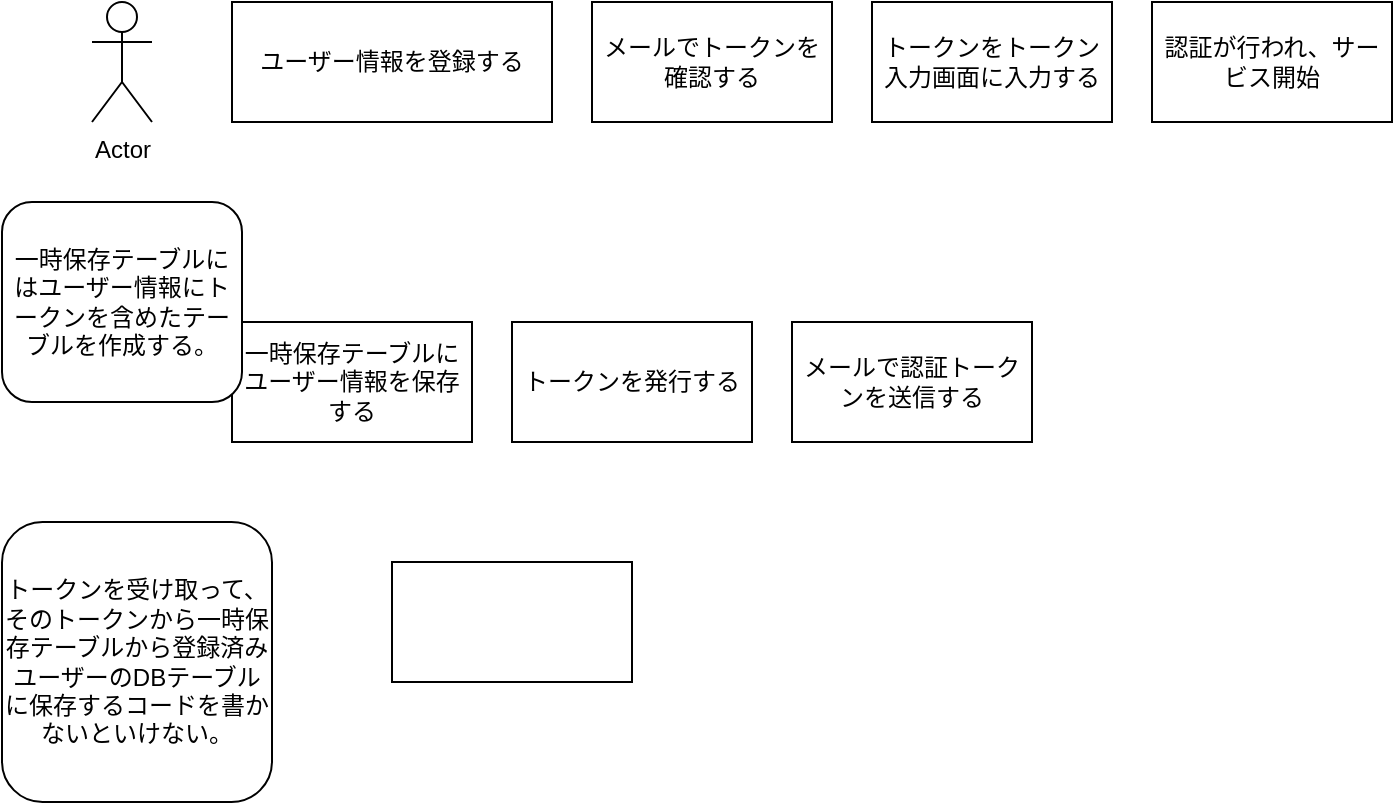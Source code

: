 <mxfile version="24.8.3">
  <diagram name="ページ1" id="Euar5vZMMbPskN7O93R2">
    <mxGraphModel dx="994" dy="543" grid="1" gridSize="10" guides="1" tooltips="1" connect="1" arrows="1" fold="1" page="1" pageScale="1" pageWidth="827" pageHeight="1169" math="0" shadow="0">
      <root>
        <mxCell id="0" />
        <mxCell id="1" parent="0" />
        <mxCell id="Qj4bK5fstt2w8Lq27mKN-1" value="Actor" style="shape=umlActor;verticalLabelPosition=bottom;verticalAlign=top;html=1;outlineConnect=0;" parent="1" vertex="1">
          <mxGeometry x="130" y="220" width="30" height="60" as="geometry" />
        </mxCell>
        <mxCell id="Qj4bK5fstt2w8Lq27mKN-2" value="ユーザー情報を登録する" style="rounded=0;whiteSpace=wrap;html=1;" parent="1" vertex="1">
          <mxGeometry x="200" y="220" width="160" height="60" as="geometry" />
        </mxCell>
        <mxCell id="Uh2r626zLnskWE77n2Bd-1" value="一時保存テーブルにユーザー情報を保存する" style="rounded=0;whiteSpace=wrap;html=1;" vertex="1" parent="1">
          <mxGeometry x="200" y="380" width="120" height="60" as="geometry" />
        </mxCell>
        <mxCell id="Uh2r626zLnskWE77n2Bd-2" value="メールでトークンを確認する" style="rounded=0;whiteSpace=wrap;html=1;" vertex="1" parent="1">
          <mxGeometry x="380" y="220" width="120" height="60" as="geometry" />
        </mxCell>
        <mxCell id="Uh2r626zLnskWE77n2Bd-3" value="トークンを発行する" style="rounded=0;whiteSpace=wrap;html=1;" vertex="1" parent="1">
          <mxGeometry x="340" y="380" width="120" height="60" as="geometry" />
        </mxCell>
        <mxCell id="Uh2r626zLnskWE77n2Bd-4" value="メールで認証トークンを送信する" style="rounded=0;whiteSpace=wrap;html=1;" vertex="1" parent="1">
          <mxGeometry x="480" y="380" width="120" height="60" as="geometry" />
        </mxCell>
        <mxCell id="Uh2r626zLnskWE77n2Bd-5" value="" style="rounded=0;whiteSpace=wrap;html=1;" vertex="1" parent="1">
          <mxGeometry x="280" y="500" width="120" height="60" as="geometry" />
        </mxCell>
        <mxCell id="Uh2r626zLnskWE77n2Bd-6" value="トークンをトークン入力画面に入力する" style="rounded=0;whiteSpace=wrap;html=1;" vertex="1" parent="1">
          <mxGeometry x="520" y="220" width="120" height="60" as="geometry" />
        </mxCell>
        <mxCell id="Uh2r626zLnskWE77n2Bd-7" value="認証が行われ、サービス開始" style="rounded=0;whiteSpace=wrap;html=1;" vertex="1" parent="1">
          <mxGeometry x="660" y="220" width="120" height="60" as="geometry" />
        </mxCell>
        <mxCell id="Uh2r626zLnskWE77n2Bd-8" value="一時保存テーブルにはユーザー情報にトークンを含めたテーブルを作成する。" style="rounded=1;whiteSpace=wrap;html=1;" vertex="1" parent="1">
          <mxGeometry x="85" y="320" width="120" height="100" as="geometry" />
        </mxCell>
        <mxCell id="Uh2r626zLnskWE77n2Bd-9" value="トークンを受け取って、そのトークンから一時保存テーブルから登録済みユーザーのDBテーブルに保存するコードを書かないといけない。" style="rounded=1;whiteSpace=wrap;html=1;" vertex="1" parent="1">
          <mxGeometry x="85" y="480" width="135" height="140" as="geometry" />
        </mxCell>
      </root>
    </mxGraphModel>
  </diagram>
</mxfile>

